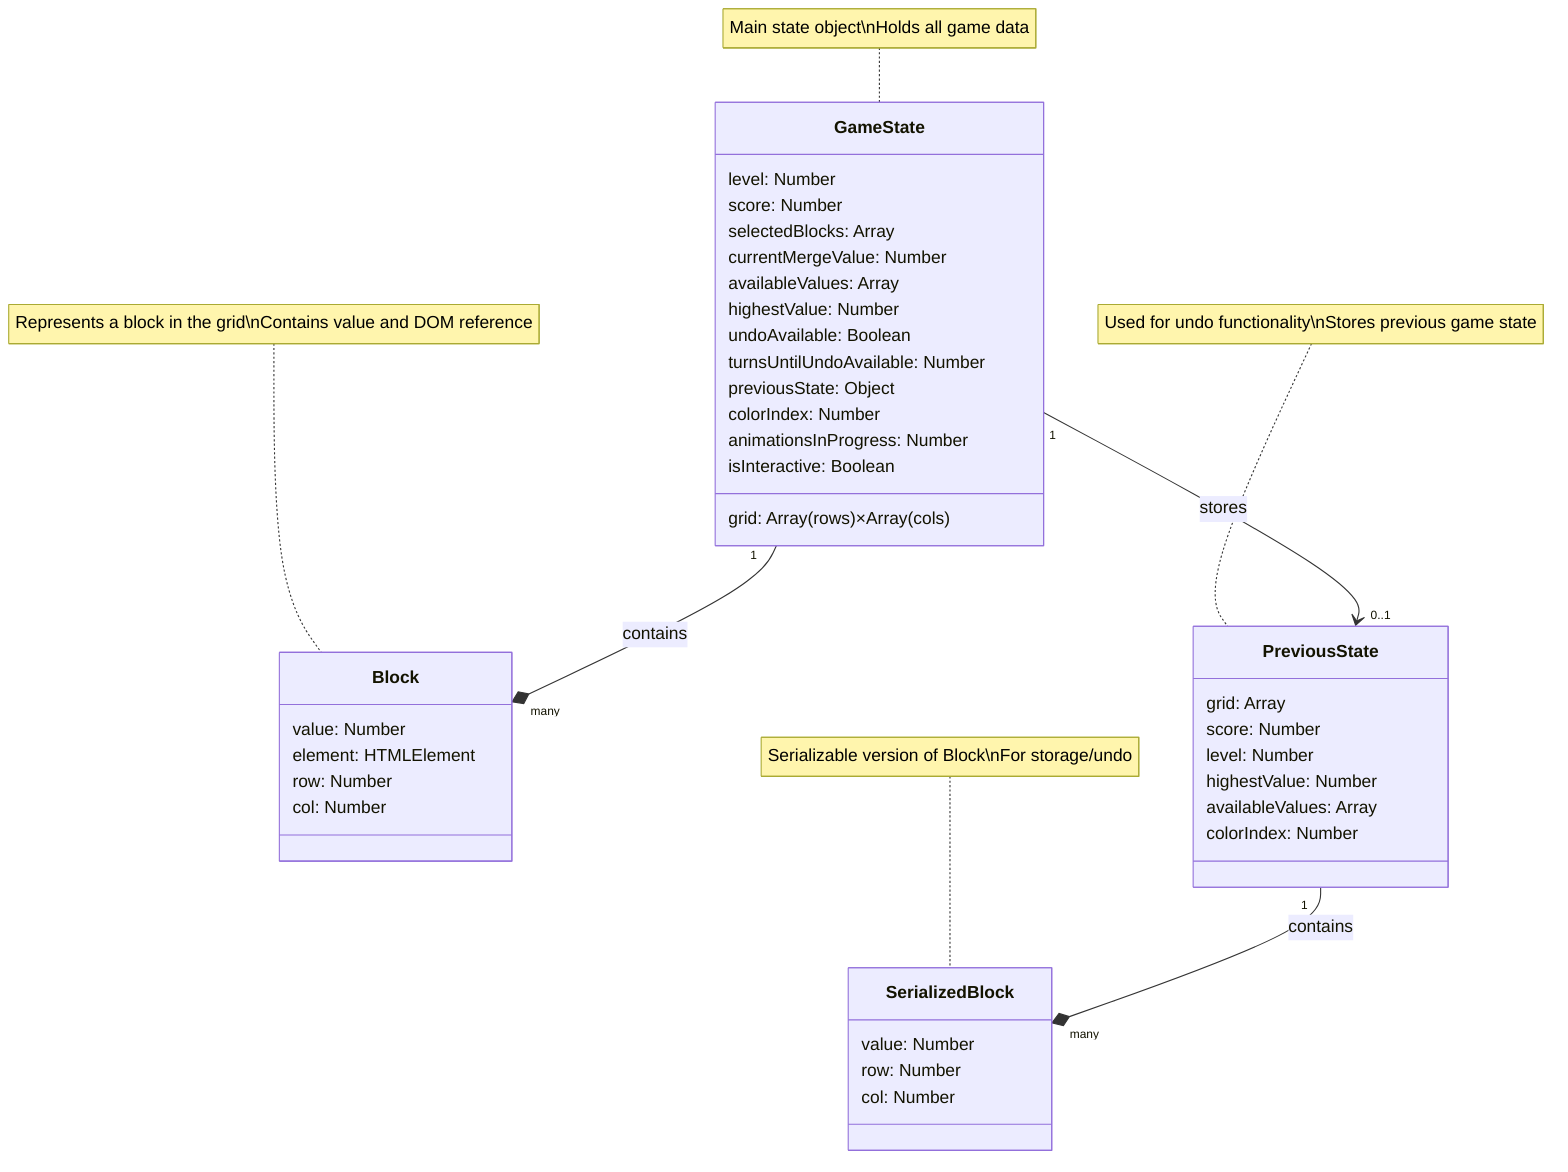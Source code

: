 classDiagram
    class GameState {
        grid: Array(rows)×Array(cols)
        level: Number
        score: Number
        selectedBlocks: Array
        currentMergeValue: Number
        availableValues: Array
        highestValue: Number
        undoAvailable: Boolean
        turnsUntilUndoAvailable: Number
        previousState: Object
        colorIndex: Number
        animationsInProgress: Number
        isInteractive: Boolean
    }
    
    class Block {
        value: Number
        element: HTMLElement
        row: Number
        col: Number
    }
    
    class PreviousState {
        grid: Array
        score: Number
        level: Number
        highestValue: Number
        availableValues: Array
        colorIndex: Number
    }
    
    class SerializedBlock {
        value: Number
        row: Number
        col: Number
    }
    
    GameState "1" --* "many" Block : contains
    GameState "1" --> "0..1" PreviousState : stores
    PreviousState "1" --* "many" SerializedBlock : contains
    
    note for GameState "Main state object\nHolds all game data"
    note for Block "Represents a block in the grid\nContains value and DOM reference"
    note for PreviousState "Used for undo functionality\nStores previous game state"
    note for SerializedBlock "Serializable version of Block\nFor storage/undo"